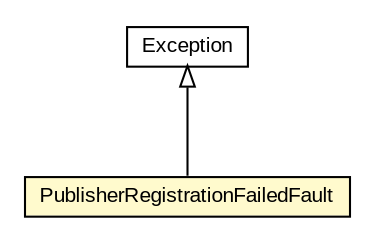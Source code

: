 #!/usr/local/bin/dot
#
# Class diagram 
# Generated by UMLGraph version R5_6-24-gf6e263 (http://www.umlgraph.org/)
#

digraph G {
	edge [fontname="arial",fontsize=10,labelfontname="arial",labelfontsize=10];
	node [fontname="arial",fontsize=10,shape=plaintext];
	nodesep=0.25;
	ranksep=0.5;
	// org.oasis_open.docs.wsn.brw_2.PublisherRegistrationFailedFault
	c900889 [label=<<table title="org.oasis_open.docs.wsn.brw_2.PublisherRegistrationFailedFault" border="0" cellborder="1" cellspacing="0" cellpadding="2" port="p" bgcolor="lemonChiffon" href="./PublisherRegistrationFailedFault.html">
		<tr><td><table border="0" cellspacing="0" cellpadding="1">
<tr><td align="center" balign="center"> PublisherRegistrationFailedFault </td></tr>
		</table></td></tr>
		</table>>, URL="./PublisherRegistrationFailedFault.html", fontname="arial", fontcolor="black", fontsize=10.0];
	//org.oasis_open.docs.wsn.brw_2.PublisherRegistrationFailedFault extends java.lang.Exception
	c902002:p -> c900889:p [dir=back,arrowtail=empty];
	// java.lang.Exception
	c902002 [label=<<table title="java.lang.Exception" border="0" cellborder="1" cellspacing="0" cellpadding="2" port="p" href="http://java.sun.com/j2se/1.4.2/docs/api/java/lang/Exception.html">
		<tr><td><table border="0" cellspacing="0" cellpadding="1">
<tr><td align="center" balign="center"> Exception </td></tr>
		</table></td></tr>
		</table>>, URL="http://java.sun.com/j2se/1.4.2/docs/api/java/lang/Exception.html", fontname="arial", fontcolor="black", fontsize=10.0];
}

